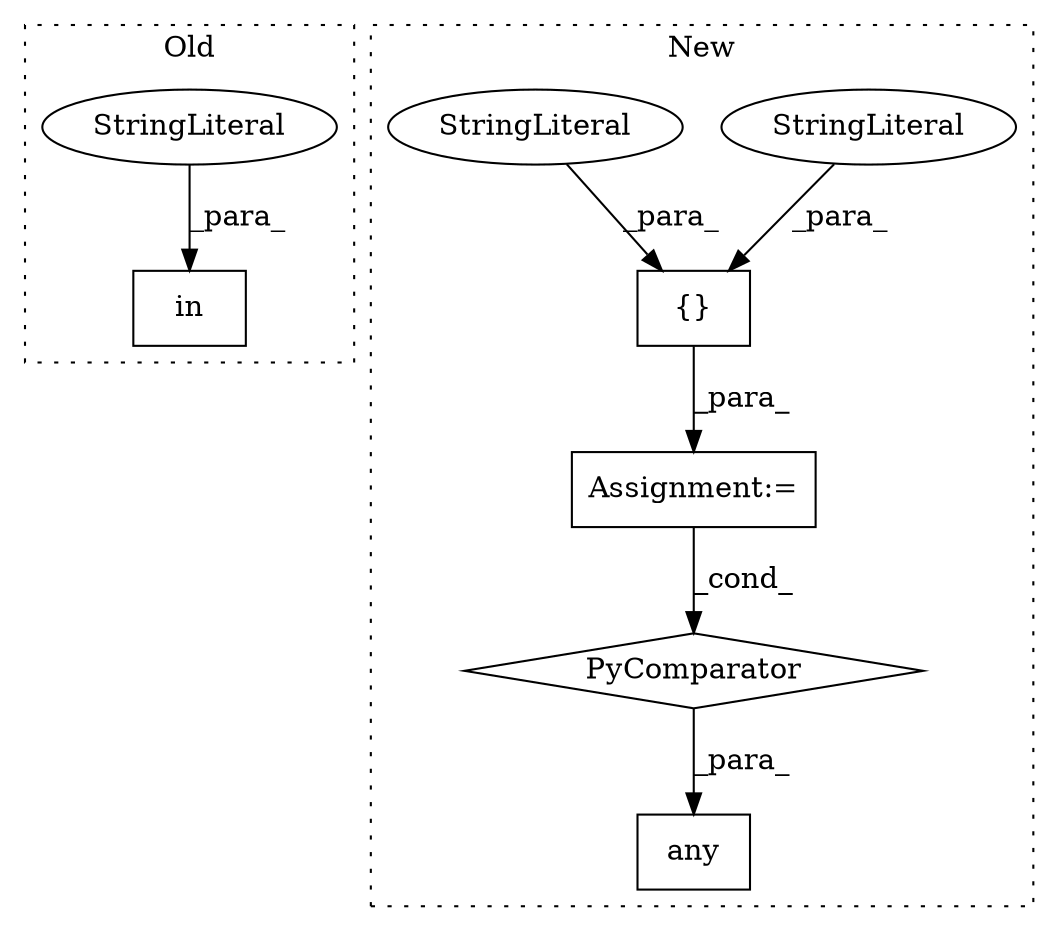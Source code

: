 digraph G {
subgraph cluster0 {
1 [label="in" a="105" s="4200" l="13" shape="box"];
6 [label="StringLiteral" a="45" s="4200" l="6" shape="ellipse"];
label = "Old";
style="dotted";
}
subgraph cluster1 {
2 [label="any" a="32" s="4151,4318" l="17,-3" shape="box"];
3 [label="Assignment:=" a="7" s="4259" l="53" shape="box"];
4 [label="PyComparator" a="113" s="4259" l="53" shape="diamond"];
5 [label="{}" a="4" s="4278,4302" l="1,1" shape="box"];
7 [label="StringLiteral" a="45" s="4279" l="7" shape="ellipse"];
8 [label="StringLiteral" a="45" s="4296" l="6" shape="ellipse"];
label = "New";
style="dotted";
}
3 -> 4 [label="_cond_"];
4 -> 2 [label="_para_"];
5 -> 3 [label="_para_"];
6 -> 1 [label="_para_"];
7 -> 5 [label="_para_"];
8 -> 5 [label="_para_"];
}